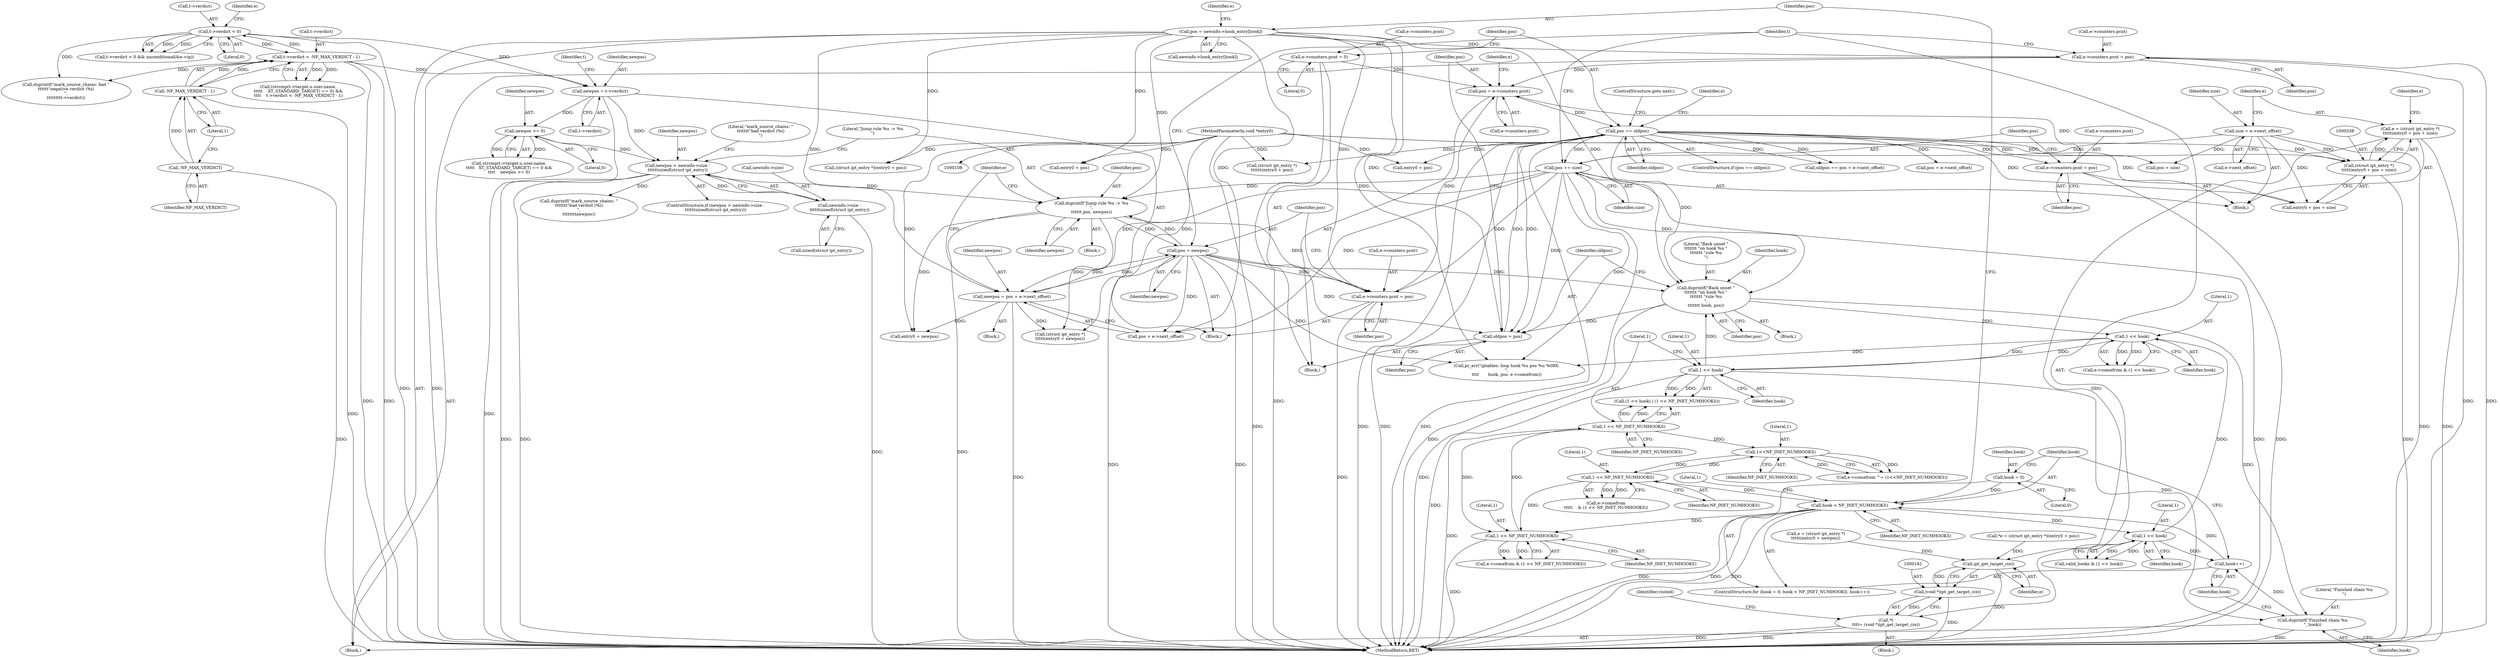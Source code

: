 digraph "0_linux_54d83fc74aa9ec72794373cb47432c5f7fb1a309_6@integer" {
"1000335" [label="(Call,e = (struct ipt_entry *)\n\t\t\t\t\t(entry0 + pos + size))"];
"1000337" [label="(Call,(struct ipt_entry *)\n\t\t\t\t\t(entry0 + pos + size))"];
"1000111" [label="(MethodParameterIn,void *entry0)"];
"1000312" [label="(Call,pos == oldpos)"];
"1000297" [label="(Call,pos = e->counters.pcnt)"];
"1000304" [label="(Call,e->counters.pcnt = 0)"];
"1000148" [label="(Call,e->counters.pcnt = pos)"];
"1000125" [label="(Call,pos = newinfo->hook_entry[hook])"];
"1000416" [label="(Call,e->counters.pcnt = pos)"];
"1000396" [label="(Call,duprintf(\"Jump rule %u -> %u\n\",\n\t\t\t\t\t\t pos, newpos))"];
"1000423" [label="(Call,pos = newpos)"];
"1000402" [label="(Call,newpos = pos + e->next_offset)"];
"1000351" [label="(Call,pos += size)"];
"1000330" [label="(Call,size = e->next_offset)"];
"1000382" [label="(Call,newpos > newinfo->size -\n\t\t\t\t\t\tsizeof(struct ipt_entry))"];
"1000357" [label="(Call,newpos = t->verdict)"];
"1000227" [label="(Call,t->verdict < 0)"];
"1000256" [label="(Call,t->verdict < -NF_MAX_VERDICT - 1)"];
"1000260" [label="(Call,-NF_MAX_VERDICT - 1)"];
"1000261" [label="(Call,-NF_MAX_VERDICT)"];
"1000377" [label="(Call,newpos >= 0)"];
"1000384" [label="(Call,newinfo->size -\n\t\t\t\t\t\tsizeof(struct ipt_entry))"];
"1000344" [label="(Call,e->counters.pcnt = pos)"];
"1000294" [label="(Call,oldpos = pos)"];
"1000290" [label="(Call,duprintf(\"Back unset \"\n\t\t\t\t\t\t\t \"on hook %u \"\n\t\t\t\t\t\t\t \"rule %u\n\",\n\t\t\t\t\t\t\t hook, pos))"];
"1000197" [label="(Call,1 << hook)"];
"1000171" [label="(Call,1 << hook)"];
"1000144" [label="(Call,1 << hook)"];
"1000118" [label="(Call,hook < NF_INET_NUMHOOKS)"];
"1000121" [label="(Call,hook++)"];
"1000427" [label="(Call,duprintf(\"Finished chain %u\n\", hook))"];
"1000115" [label="(Call,hook = 0)"];
"1000286" [label="(Call,1 << NF_INET_NUMHOOKS)"];
"1000278" [label="(Call,1<<NF_INET_NUMHOOKS)"];
"1000200" [label="(Call,1 << NF_INET_NUMHOOKS)"];
"1000179" [label="(Call,1 << NF_INET_NUMHOOKS)"];
"1000162" [label="(Call,ipt_get_target_c(e))"];
"1000160" [label="(Call,(void *)ipt_get_target_c(e))"];
"1000158" [label="(Call,*t\n\t\t\t\t= (void *)ipt_get_target_c(e))"];
"1000123" [label="(Block,)"];
"1000167" [label="(Call,e->comefrom & (1 << hook))"];
"1000183" [label="(Call,pr_err(\"iptables: loop hook %u pos %u %08X.\n\",\n\t\t\t\t       hook, pos, e->comefrom))"];
"1000173" [label="(Identifier,hook)"];
"1000179" [label="(Call,1 << NF_INET_NUMHOOKS)"];
"1000137" [label="(Call,entry0 + pos)"];
"1000159" [label="(Identifier,t)"];
"1000432" [label="(MethodReturn,RET)"];
"1000307" [label="(Identifier,e)"];
"1000383" [label="(Identifier,newpos)"];
"1000296" [label="(Identifier,pos)"];
"1000156" [label="(Block,)"];
"1000311" [label="(ControlStructure,if (pos == oldpos))"];
"1000162" [label="(Call,ipt_get_target_c(e))"];
"1000318" [label="(Call,(struct ipt_entry *)\n\t\t\t\t\t\t(entry0 + pos))"];
"1000404" [label="(Call,pos + e->next_offset)"];
"1000378" [label="(Identifier,newpos)"];
"1000431" [label="(Literal,1)"];
"1000410" [label="(Identifier,e)"];
"1000399" [label="(Identifier,newpos)"];
"1000345" [label="(Call,e->counters.pcnt)"];
"1000196" [label="(Call,(1 << hook) | (1 << NF_INET_NUMHOOKS))"];
"1000417" [label="(Call,e->counters.pcnt)"];
"1000330" [label="(Call,size = e->next_offset)"];
"1000351" [label="(Call,pos += size)"];
"1000304" [label="(Call,e->counters.pcnt = 0)"];
"1000287" [label="(Literal,1)"];
"1000144" [label="(Call,1 << hook)"];
"1000317" [label="(Identifier,e)"];
"1000273" [label="(Block,)"];
"1000335" [label="(Call,e = (struct ipt_entry *)\n\t\t\t\t\t(entry0 + pos + size))"];
"1000263" [label="(Literal,1)"];
"1000199" [label="(Identifier,hook)"];
"1000274" [label="(Call,e->comefrom ^= (1<<NF_INET_NUMHOOKS))"];
"1000323" [label="(Call,oldpos == pos + e->next_offset)"];
"1000288" [label="(Identifier,NF_INET_NUMHOOKS)"];
"1000280" [label="(Identifier,NF_INET_NUMHOOKS)"];
"1000413" [label="(Call,entry0 + newpos)"];
"1000226" [label="(Call,t->verdict < 0 && unconditional(&e->ip))"];
"1000242" [label="(Call,(strcmp(t->target.u.user.name,\n\t\t\t\t\t    XT_STANDARD_TARGET) == 0) &&\n\t\t\t\t    t->verdict < -NF_MAX_VERDICT - 1)"];
"1000391" [label="(Call,duprintf(\"mark_source_chains: \"\n\t\t\t\t\t\t\t\"bad verdict (%i)\n\",\n\t\t\t\t\t\t\t\tnewpos))"];
"1000117" [label="(Literal,0)"];
"1000298" [label="(Identifier,pos)"];
"1000427" [label="(Call,duprintf(\"Finished chain %u\n\", hook))"];
"1000120" [label="(Identifier,NF_INET_NUMHOOKS)"];
"1000175" [label="(Call,e->comefrom & (1 << NF_INET_NUMHOOKS))"];
"1000337" [label="(Call,(struct ipt_entry *)\n\t\t\t\t\t(entry0 + pos + size))"];
"1000357" [label="(Call,newpos = t->verdict)"];
"1000325" [label="(Call,pos + e->next_offset)"];
"1000171" [label="(Call,1 << hook)"];
"1000320" [label="(Call,entry0 + pos)"];
"1000163" [label="(Identifier,e)"];
"1000231" [label="(Literal,0)"];
"1000181" [label="(Identifier,NF_INET_NUMHOOKS)"];
"1000134" [label="(Identifier,e)"];
"1000425" [label="(Identifier,newpos)"];
"1000126" [label="(Identifier,pos)"];
"1000339" [label="(Call,entry0 + pos + size)"];
"1000402" [label="(Call,newpos = pos + e->next_offset)"];
"1000299" [label="(Call,e->counters.pcnt)"];
"1000265" [label="(Call,duprintf(\"mark_source_chains: bad \"\n\t\t\t\t\t\t\"negative verdict (%i)\n\",\n\t\t\t\t\t\t\t\tt->verdict))"];
"1000202" [label="(Identifier,NF_INET_NUMHOOKS)"];
"1000305" [label="(Call,e->counters.pcnt)"];
"1000403" [label="(Identifier,newpos)"];
"1000381" [label="(ControlStructure,if (newpos > newinfo->size -\n\t\t\t\t\t\tsizeof(struct ipt_entry)))"];
"1000382" [label="(Call,newpos > newinfo->size -\n\t\t\t\t\t\tsizeof(struct ipt_entry))"];
"1000398" [label="(Identifier,pos)"];
"1000292" [label="(Identifier,hook)"];
"1000416" [label="(Call,e->counters.pcnt = pos)"];
"1000119" [label="(Identifier,hook)"];
"1000396" [label="(Call,duprintf(\"Jump rule %u -> %u\n\",\n\t\t\t\t\t\t pos, newpos))"];
"1000314" [label="(Identifier,oldpos)"];
"1000350" [label="(Identifier,pos)"];
"1000344" [label="(Call,e->counters.pcnt = pos)"];
"1000148" [label="(Call,e->counters.pcnt = pos)"];
"1000295" [label="(Identifier,oldpos)"];
"1000409" [label="(Call,e = (struct ipt_entry *)\n\t\t\t\t\t(entry0 + newpos))"];
"1000370" [label="(Identifier,t)"];
"1000353" [label="(Identifier,size)"];
"1000352" [label="(Identifier,pos)"];
"1000261" [label="(Call,-NF_MAX_VERDICT)"];
"1000145" [label="(Literal,1)"];
"1000423" [label="(Call,pos = newpos)"];
"1000118" [label="(Call,hook < NF_INET_NUMHOOKS)"];
"1000377" [label="(Call,newpos >= 0)"];
"1000201" [label="(Literal,1)"];
"1000262" [label="(Identifier,NF_MAX_VERDICT)"];
"1000336" [label="(Identifier,e)"];
"1000257" [label="(Call,t->verdict)"];
"1000166" [label="(Identifier,visited)"];
"1000135" [label="(Call,(struct ipt_entry *)(entry0 + pos))"];
"1000392" [label="(Literal,\"mark_source_chains: \"\n\t\t\t\t\t\t\t\"bad verdict (%i)\n\")"];
"1000114" [label="(ControlStructure,for (hook = 0; hook < NF_INET_NUMHOOKS; hook++))"];
"1000359" [label="(Call,t->verdict)"];
"1000154" [label="(Identifier,pos)"];
"1000122" [label="(Identifier,hook)"];
"1000347" [label="(Identifier,e)"];
"1000363" [label="(Call,strcmp(t->target.u.user.name,\n\t\t\t\t\t   XT_STANDARD_TARGET) == 0 &&\n\t\t\t\t    newpos >= 0)"];
"1000379" [label="(Literal,0)"];
"1000422" [label="(Identifier,pos)"];
"1000133" [label="(Call,*e = (struct ipt_entry *)(entry0 + pos))"];
"1000388" [label="(Call,sizeof(struct ipt_entry))"];
"1000238" [label="(Block,)"];
"1000290" [label="(Call,duprintf(\"Back unset \"\n\t\t\t\t\t\t\t \"on hook %u \"\n\t\t\t\t\t\t\t \"rule %u\n\",\n\t\t\t\t\t\t\t hook, pos))"];
"1000429" [label="(Identifier,hook)"];
"1000180" [label="(Literal,1)"];
"1000297" [label="(Call,pos = e->counters.pcnt)"];
"1000146" [label="(Identifier,hook)"];
"1000116" [label="(Identifier,hook)"];
"1000380" [label="(Block,)"];
"1000401" [label="(Block,)"];
"1000235" [label="(Identifier,e)"];
"1000289" [label="(Block,)"];
"1000315" [label="(ControlStructure,goto next;)"];
"1000310" [label="(Literal,0)"];
"1000411" [label="(Call,(struct ipt_entry *)\n\t\t\t\t\t(entry0 + newpos))"];
"1000256" [label="(Call,t->verdict < -NF_MAX_VERDICT - 1)"];
"1000111" [label="(MethodParameterIn,void *entry0)"];
"1000172" [label="(Literal,1)"];
"1000332" [label="(Call,e->next_offset)"];
"1000313" [label="(Identifier,pos)"];
"1000198" [label="(Literal,1)"];
"1000125" [label="(Call,pos = newinfo->hook_entry[hook])"];
"1000115" [label="(Call,hook = 0)"];
"1000121" [label="(Call,hook++)"];
"1000160" [label="(Call,(void *)ipt_get_target_c(e))"];
"1000127" [label="(Call,newinfo->hook_entry[hook])"];
"1000279" [label="(Literal,1)"];
"1000358" [label="(Identifier,newpos)"];
"1000384" [label="(Call,newinfo->size -\n\t\t\t\t\t\tsizeof(struct ipt_entry))"];
"1000397" [label="(Literal,\"Jump rule %u -> %u\n\")"];
"1000385" [label="(Call,newinfo->size)"];
"1000158" [label="(Call,*t\n\t\t\t\t= (void *)ipt_get_target_c(e))"];
"1000200" [label="(Call,1 << NF_INET_NUMHOOKS)"];
"1000278" [label="(Call,1<<NF_INET_NUMHOOKS)"];
"1000294" [label="(Call,oldpos = pos)"];
"1000355" [label="(Block,)"];
"1000282" [label="(Call,e->comefrom\n\t\t\t\t\t    & (1 << NF_INET_NUMHOOKS))"];
"1000428" [label="(Literal,\"Finished chain %u\n\")"];
"1000341" [label="(Call,pos + size)"];
"1000228" [label="(Call,t->verdict)"];
"1000149" [label="(Call,e->counters.pcnt)"];
"1000331" [label="(Identifier,size)"];
"1000291" [label="(Literal,\"Back unset \"\n\t\t\t\t\t\t\t \"on hook %u \"\n\t\t\t\t\t\t\t \"rule %u\n\")"];
"1000293" [label="(Identifier,pos)"];
"1000286" [label="(Call,1 << NF_INET_NUMHOOKS)"];
"1000142" [label="(Call,valid_hooks & (1 << hook))"];
"1000312" [label="(Call,pos == oldpos)"];
"1000260" [label="(Call,-NF_MAX_VERDICT - 1)"];
"1000424" [label="(Identifier,pos)"];
"1000197" [label="(Call,1 << hook)"];
"1000227" [label="(Call,t->verdict < 0)"];
"1000335" -> "1000238"  [label="AST: "];
"1000335" -> "1000337"  [label="CFG: "];
"1000336" -> "1000335"  [label="AST: "];
"1000337" -> "1000335"  [label="AST: "];
"1000347" -> "1000335"  [label="CFG: "];
"1000335" -> "1000432"  [label="DDG: "];
"1000335" -> "1000162"  [label="DDG: "];
"1000337" -> "1000335"  [label="DDG: "];
"1000337" -> "1000339"  [label="CFG: "];
"1000338" -> "1000337"  [label="AST: "];
"1000339" -> "1000337"  [label="AST: "];
"1000337" -> "1000432"  [label="DDG: "];
"1000111" -> "1000337"  [label="DDG: "];
"1000312" -> "1000337"  [label="DDG: "];
"1000330" -> "1000337"  [label="DDG: "];
"1000111" -> "1000108"  [label="AST: "];
"1000111" -> "1000432"  [label="DDG: "];
"1000111" -> "1000135"  [label="DDG: "];
"1000111" -> "1000137"  [label="DDG: "];
"1000111" -> "1000318"  [label="DDG: "];
"1000111" -> "1000320"  [label="DDG: "];
"1000111" -> "1000339"  [label="DDG: "];
"1000111" -> "1000411"  [label="DDG: "];
"1000111" -> "1000413"  [label="DDG: "];
"1000312" -> "1000311"  [label="AST: "];
"1000312" -> "1000314"  [label="CFG: "];
"1000313" -> "1000312"  [label="AST: "];
"1000314" -> "1000312"  [label="AST: "];
"1000315" -> "1000312"  [label="CFG: "];
"1000317" -> "1000312"  [label="CFG: "];
"1000312" -> "1000432"  [label="DDG: "];
"1000312" -> "1000432"  [label="DDG: "];
"1000312" -> "1000432"  [label="DDG: "];
"1000312" -> "1000290"  [label="DDG: "];
"1000312" -> "1000294"  [label="DDG: "];
"1000297" -> "1000312"  [label="DDG: "];
"1000294" -> "1000312"  [label="DDG: "];
"1000312" -> "1000318"  [label="DDG: "];
"1000312" -> "1000320"  [label="DDG: "];
"1000312" -> "1000323"  [label="DDG: "];
"1000312" -> "1000323"  [label="DDG: "];
"1000312" -> "1000325"  [label="DDG: "];
"1000312" -> "1000339"  [label="DDG: "];
"1000312" -> "1000341"  [label="DDG: "];
"1000312" -> "1000344"  [label="DDG: "];
"1000312" -> "1000351"  [label="DDG: "];
"1000297" -> "1000273"  [label="AST: "];
"1000297" -> "1000299"  [label="CFG: "];
"1000298" -> "1000297"  [label="AST: "];
"1000299" -> "1000297"  [label="AST: "];
"1000307" -> "1000297"  [label="CFG: "];
"1000304" -> "1000297"  [label="DDG: "];
"1000148" -> "1000297"  [label="DDG: "];
"1000416" -> "1000297"  [label="DDG: "];
"1000344" -> "1000297"  [label="DDG: "];
"1000304" -> "1000273"  [label="AST: "];
"1000304" -> "1000310"  [label="CFG: "];
"1000305" -> "1000304"  [label="AST: "];
"1000310" -> "1000304"  [label="AST: "];
"1000313" -> "1000304"  [label="CFG: "];
"1000304" -> "1000432"  [label="DDG: "];
"1000148" -> "1000123"  [label="AST: "];
"1000148" -> "1000154"  [label="CFG: "];
"1000149" -> "1000148"  [label="AST: "];
"1000154" -> "1000148"  [label="AST: "];
"1000159" -> "1000148"  [label="CFG: "];
"1000148" -> "1000432"  [label="DDG: "];
"1000148" -> "1000432"  [label="DDG: "];
"1000125" -> "1000148"  [label="DDG: "];
"1000125" -> "1000123"  [label="AST: "];
"1000125" -> "1000127"  [label="CFG: "];
"1000126" -> "1000125"  [label="AST: "];
"1000127" -> "1000125"  [label="AST: "];
"1000134" -> "1000125"  [label="CFG: "];
"1000125" -> "1000432"  [label="DDG: "];
"1000125" -> "1000135"  [label="DDG: "];
"1000125" -> "1000137"  [label="DDG: "];
"1000125" -> "1000183"  [label="DDG: "];
"1000125" -> "1000290"  [label="DDG: "];
"1000125" -> "1000294"  [label="DDG: "];
"1000125" -> "1000396"  [label="DDG: "];
"1000125" -> "1000402"  [label="DDG: "];
"1000125" -> "1000404"  [label="DDG: "];
"1000125" -> "1000416"  [label="DDG: "];
"1000416" -> "1000355"  [label="AST: "];
"1000416" -> "1000422"  [label="CFG: "];
"1000417" -> "1000416"  [label="AST: "];
"1000422" -> "1000416"  [label="AST: "];
"1000424" -> "1000416"  [label="CFG: "];
"1000416" -> "1000432"  [label="DDG: "];
"1000396" -> "1000416"  [label="DDG: "];
"1000423" -> "1000416"  [label="DDG: "];
"1000351" -> "1000416"  [label="DDG: "];
"1000396" -> "1000380"  [label="AST: "];
"1000396" -> "1000399"  [label="CFG: "];
"1000397" -> "1000396"  [label="AST: "];
"1000398" -> "1000396"  [label="AST: "];
"1000399" -> "1000396"  [label="AST: "];
"1000410" -> "1000396"  [label="CFG: "];
"1000396" -> "1000432"  [label="DDG: "];
"1000423" -> "1000396"  [label="DDG: "];
"1000351" -> "1000396"  [label="DDG: "];
"1000382" -> "1000396"  [label="DDG: "];
"1000396" -> "1000411"  [label="DDG: "];
"1000396" -> "1000413"  [label="DDG: "];
"1000396" -> "1000423"  [label="DDG: "];
"1000423" -> "1000355"  [label="AST: "];
"1000423" -> "1000425"  [label="CFG: "];
"1000424" -> "1000423"  [label="AST: "];
"1000425" -> "1000423"  [label="AST: "];
"1000159" -> "1000423"  [label="CFG: "];
"1000423" -> "1000432"  [label="DDG: "];
"1000423" -> "1000432"  [label="DDG: "];
"1000423" -> "1000183"  [label="DDG: "];
"1000423" -> "1000290"  [label="DDG: "];
"1000423" -> "1000294"  [label="DDG: "];
"1000423" -> "1000402"  [label="DDG: "];
"1000423" -> "1000404"  [label="DDG: "];
"1000402" -> "1000423"  [label="DDG: "];
"1000402" -> "1000401"  [label="AST: "];
"1000402" -> "1000404"  [label="CFG: "];
"1000403" -> "1000402"  [label="AST: "];
"1000404" -> "1000402"  [label="AST: "];
"1000410" -> "1000402"  [label="CFG: "];
"1000402" -> "1000432"  [label="DDG: "];
"1000351" -> "1000402"  [label="DDG: "];
"1000402" -> "1000411"  [label="DDG: "];
"1000402" -> "1000413"  [label="DDG: "];
"1000351" -> "1000238"  [label="AST: "];
"1000351" -> "1000353"  [label="CFG: "];
"1000352" -> "1000351"  [label="AST: "];
"1000353" -> "1000351"  [label="AST: "];
"1000159" -> "1000351"  [label="CFG: "];
"1000351" -> "1000432"  [label="DDG: "];
"1000351" -> "1000432"  [label="DDG: "];
"1000351" -> "1000183"  [label="DDG: "];
"1000351" -> "1000290"  [label="DDG: "];
"1000351" -> "1000294"  [label="DDG: "];
"1000330" -> "1000351"  [label="DDG: "];
"1000351" -> "1000404"  [label="DDG: "];
"1000330" -> "1000238"  [label="AST: "];
"1000330" -> "1000332"  [label="CFG: "];
"1000331" -> "1000330"  [label="AST: "];
"1000332" -> "1000330"  [label="AST: "];
"1000336" -> "1000330"  [label="CFG: "];
"1000330" -> "1000432"  [label="DDG: "];
"1000330" -> "1000339"  [label="DDG: "];
"1000330" -> "1000341"  [label="DDG: "];
"1000382" -> "1000381"  [label="AST: "];
"1000382" -> "1000384"  [label="CFG: "];
"1000383" -> "1000382"  [label="AST: "];
"1000384" -> "1000382"  [label="AST: "];
"1000392" -> "1000382"  [label="CFG: "];
"1000397" -> "1000382"  [label="CFG: "];
"1000382" -> "1000432"  [label="DDG: "];
"1000382" -> "1000432"  [label="DDG: "];
"1000357" -> "1000382"  [label="DDG: "];
"1000377" -> "1000382"  [label="DDG: "];
"1000384" -> "1000382"  [label="DDG: "];
"1000382" -> "1000391"  [label="DDG: "];
"1000357" -> "1000355"  [label="AST: "];
"1000357" -> "1000359"  [label="CFG: "];
"1000358" -> "1000357"  [label="AST: "];
"1000359" -> "1000357"  [label="AST: "];
"1000370" -> "1000357"  [label="CFG: "];
"1000357" -> "1000432"  [label="DDG: "];
"1000227" -> "1000357"  [label="DDG: "];
"1000256" -> "1000357"  [label="DDG: "];
"1000357" -> "1000377"  [label="DDG: "];
"1000227" -> "1000226"  [label="AST: "];
"1000227" -> "1000231"  [label="CFG: "];
"1000228" -> "1000227"  [label="AST: "];
"1000231" -> "1000227"  [label="AST: "];
"1000235" -> "1000227"  [label="CFG: "];
"1000226" -> "1000227"  [label="CFG: "];
"1000227" -> "1000432"  [label="DDG: "];
"1000227" -> "1000226"  [label="DDG: "];
"1000227" -> "1000226"  [label="DDG: "];
"1000256" -> "1000227"  [label="DDG: "];
"1000227" -> "1000256"  [label="DDG: "];
"1000227" -> "1000265"  [label="DDG: "];
"1000256" -> "1000242"  [label="AST: "];
"1000256" -> "1000260"  [label="CFG: "];
"1000257" -> "1000256"  [label="AST: "];
"1000260" -> "1000256"  [label="AST: "];
"1000242" -> "1000256"  [label="CFG: "];
"1000256" -> "1000432"  [label="DDG: "];
"1000256" -> "1000432"  [label="DDG: "];
"1000256" -> "1000242"  [label="DDG: "];
"1000256" -> "1000242"  [label="DDG: "];
"1000260" -> "1000256"  [label="DDG: "];
"1000260" -> "1000256"  [label="DDG: "];
"1000256" -> "1000265"  [label="DDG: "];
"1000260" -> "1000263"  [label="CFG: "];
"1000261" -> "1000260"  [label="AST: "];
"1000263" -> "1000260"  [label="AST: "];
"1000260" -> "1000432"  [label="DDG: "];
"1000261" -> "1000260"  [label="DDG: "];
"1000261" -> "1000262"  [label="CFG: "];
"1000262" -> "1000261"  [label="AST: "];
"1000263" -> "1000261"  [label="CFG: "];
"1000261" -> "1000432"  [label="DDG: "];
"1000377" -> "1000363"  [label="AST: "];
"1000377" -> "1000379"  [label="CFG: "];
"1000378" -> "1000377"  [label="AST: "];
"1000379" -> "1000377"  [label="AST: "];
"1000363" -> "1000377"  [label="CFG: "];
"1000377" -> "1000363"  [label="DDG: "];
"1000377" -> "1000363"  [label="DDG: "];
"1000384" -> "1000388"  [label="CFG: "];
"1000385" -> "1000384"  [label="AST: "];
"1000388" -> "1000384"  [label="AST: "];
"1000384" -> "1000432"  [label="DDG: "];
"1000344" -> "1000238"  [label="AST: "];
"1000344" -> "1000350"  [label="CFG: "];
"1000345" -> "1000344"  [label="AST: "];
"1000350" -> "1000344"  [label="AST: "];
"1000352" -> "1000344"  [label="CFG: "];
"1000344" -> "1000432"  [label="DDG: "];
"1000294" -> "1000273"  [label="AST: "];
"1000294" -> "1000296"  [label="CFG: "];
"1000295" -> "1000294"  [label="AST: "];
"1000296" -> "1000294"  [label="AST: "];
"1000298" -> "1000294"  [label="CFG: "];
"1000290" -> "1000294"  [label="DDG: "];
"1000290" -> "1000289"  [label="AST: "];
"1000290" -> "1000293"  [label="CFG: "];
"1000291" -> "1000290"  [label="AST: "];
"1000292" -> "1000290"  [label="AST: "];
"1000293" -> "1000290"  [label="AST: "];
"1000295" -> "1000290"  [label="CFG: "];
"1000290" -> "1000432"  [label="DDG: "];
"1000290" -> "1000171"  [label="DDG: "];
"1000197" -> "1000290"  [label="DDG: "];
"1000290" -> "1000427"  [label="DDG: "];
"1000197" -> "1000196"  [label="AST: "];
"1000197" -> "1000199"  [label="CFG: "];
"1000198" -> "1000197"  [label="AST: "];
"1000199" -> "1000197"  [label="AST: "];
"1000201" -> "1000197"  [label="CFG: "];
"1000197" -> "1000432"  [label="DDG: "];
"1000197" -> "1000171"  [label="DDG: "];
"1000197" -> "1000196"  [label="DDG: "];
"1000197" -> "1000196"  [label="DDG: "];
"1000171" -> "1000197"  [label="DDG: "];
"1000197" -> "1000427"  [label="DDG: "];
"1000171" -> "1000167"  [label="AST: "];
"1000171" -> "1000173"  [label="CFG: "];
"1000172" -> "1000171"  [label="AST: "];
"1000173" -> "1000171"  [label="AST: "];
"1000167" -> "1000171"  [label="CFG: "];
"1000171" -> "1000167"  [label="DDG: "];
"1000171" -> "1000167"  [label="DDG: "];
"1000144" -> "1000171"  [label="DDG: "];
"1000171" -> "1000183"  [label="DDG: "];
"1000144" -> "1000142"  [label="AST: "];
"1000144" -> "1000146"  [label="CFG: "];
"1000145" -> "1000144"  [label="AST: "];
"1000146" -> "1000144"  [label="AST: "];
"1000142" -> "1000144"  [label="CFG: "];
"1000144" -> "1000121"  [label="DDG: "];
"1000144" -> "1000142"  [label="DDG: "];
"1000144" -> "1000142"  [label="DDG: "];
"1000118" -> "1000144"  [label="DDG: "];
"1000118" -> "1000114"  [label="AST: "];
"1000118" -> "1000120"  [label="CFG: "];
"1000119" -> "1000118"  [label="AST: "];
"1000120" -> "1000118"  [label="AST: "];
"1000126" -> "1000118"  [label="CFG: "];
"1000431" -> "1000118"  [label="CFG: "];
"1000118" -> "1000432"  [label="DDG: "];
"1000118" -> "1000432"  [label="DDG: "];
"1000118" -> "1000432"  [label="DDG: "];
"1000121" -> "1000118"  [label="DDG: "];
"1000115" -> "1000118"  [label="DDG: "];
"1000286" -> "1000118"  [label="DDG: "];
"1000118" -> "1000179"  [label="DDG: "];
"1000121" -> "1000114"  [label="AST: "];
"1000121" -> "1000122"  [label="CFG: "];
"1000122" -> "1000121"  [label="AST: "];
"1000119" -> "1000121"  [label="CFG: "];
"1000427" -> "1000121"  [label="DDG: "];
"1000427" -> "1000123"  [label="AST: "];
"1000427" -> "1000429"  [label="CFG: "];
"1000428" -> "1000427"  [label="AST: "];
"1000429" -> "1000427"  [label="AST: "];
"1000122" -> "1000427"  [label="CFG: "];
"1000427" -> "1000432"  [label="DDG: "];
"1000115" -> "1000114"  [label="AST: "];
"1000115" -> "1000117"  [label="CFG: "];
"1000116" -> "1000115"  [label="AST: "];
"1000117" -> "1000115"  [label="AST: "];
"1000119" -> "1000115"  [label="CFG: "];
"1000286" -> "1000282"  [label="AST: "];
"1000286" -> "1000288"  [label="CFG: "];
"1000287" -> "1000286"  [label="AST: "];
"1000288" -> "1000286"  [label="AST: "];
"1000282" -> "1000286"  [label="CFG: "];
"1000286" -> "1000179"  [label="DDG: "];
"1000286" -> "1000278"  [label="DDG: "];
"1000286" -> "1000282"  [label="DDG: "];
"1000286" -> "1000282"  [label="DDG: "];
"1000278" -> "1000286"  [label="DDG: "];
"1000278" -> "1000274"  [label="AST: "];
"1000278" -> "1000280"  [label="CFG: "];
"1000279" -> "1000278"  [label="AST: "];
"1000280" -> "1000278"  [label="AST: "];
"1000274" -> "1000278"  [label="CFG: "];
"1000278" -> "1000274"  [label="DDG: "];
"1000278" -> "1000274"  [label="DDG: "];
"1000200" -> "1000278"  [label="DDG: "];
"1000200" -> "1000196"  [label="AST: "];
"1000200" -> "1000202"  [label="CFG: "];
"1000201" -> "1000200"  [label="AST: "];
"1000202" -> "1000200"  [label="AST: "];
"1000196" -> "1000200"  [label="CFG: "];
"1000200" -> "1000432"  [label="DDG: "];
"1000200" -> "1000179"  [label="DDG: "];
"1000200" -> "1000196"  [label="DDG: "];
"1000200" -> "1000196"  [label="DDG: "];
"1000179" -> "1000200"  [label="DDG: "];
"1000179" -> "1000175"  [label="AST: "];
"1000179" -> "1000181"  [label="CFG: "];
"1000180" -> "1000179"  [label="AST: "];
"1000181" -> "1000179"  [label="AST: "];
"1000175" -> "1000179"  [label="CFG: "];
"1000179" -> "1000432"  [label="DDG: "];
"1000179" -> "1000175"  [label="DDG: "];
"1000179" -> "1000175"  [label="DDG: "];
"1000162" -> "1000160"  [label="AST: "];
"1000162" -> "1000163"  [label="CFG: "];
"1000163" -> "1000162"  [label="AST: "];
"1000160" -> "1000162"  [label="CFG: "];
"1000162" -> "1000432"  [label="DDG: "];
"1000162" -> "1000160"  [label="DDG: "];
"1000133" -> "1000162"  [label="DDG: "];
"1000409" -> "1000162"  [label="DDG: "];
"1000160" -> "1000158"  [label="AST: "];
"1000161" -> "1000160"  [label="AST: "];
"1000158" -> "1000160"  [label="CFG: "];
"1000160" -> "1000432"  [label="DDG: "];
"1000160" -> "1000158"  [label="DDG: "];
"1000158" -> "1000156"  [label="AST: "];
"1000159" -> "1000158"  [label="AST: "];
"1000166" -> "1000158"  [label="CFG: "];
"1000158" -> "1000432"  [label="DDG: "];
"1000158" -> "1000432"  [label="DDG: "];
}
